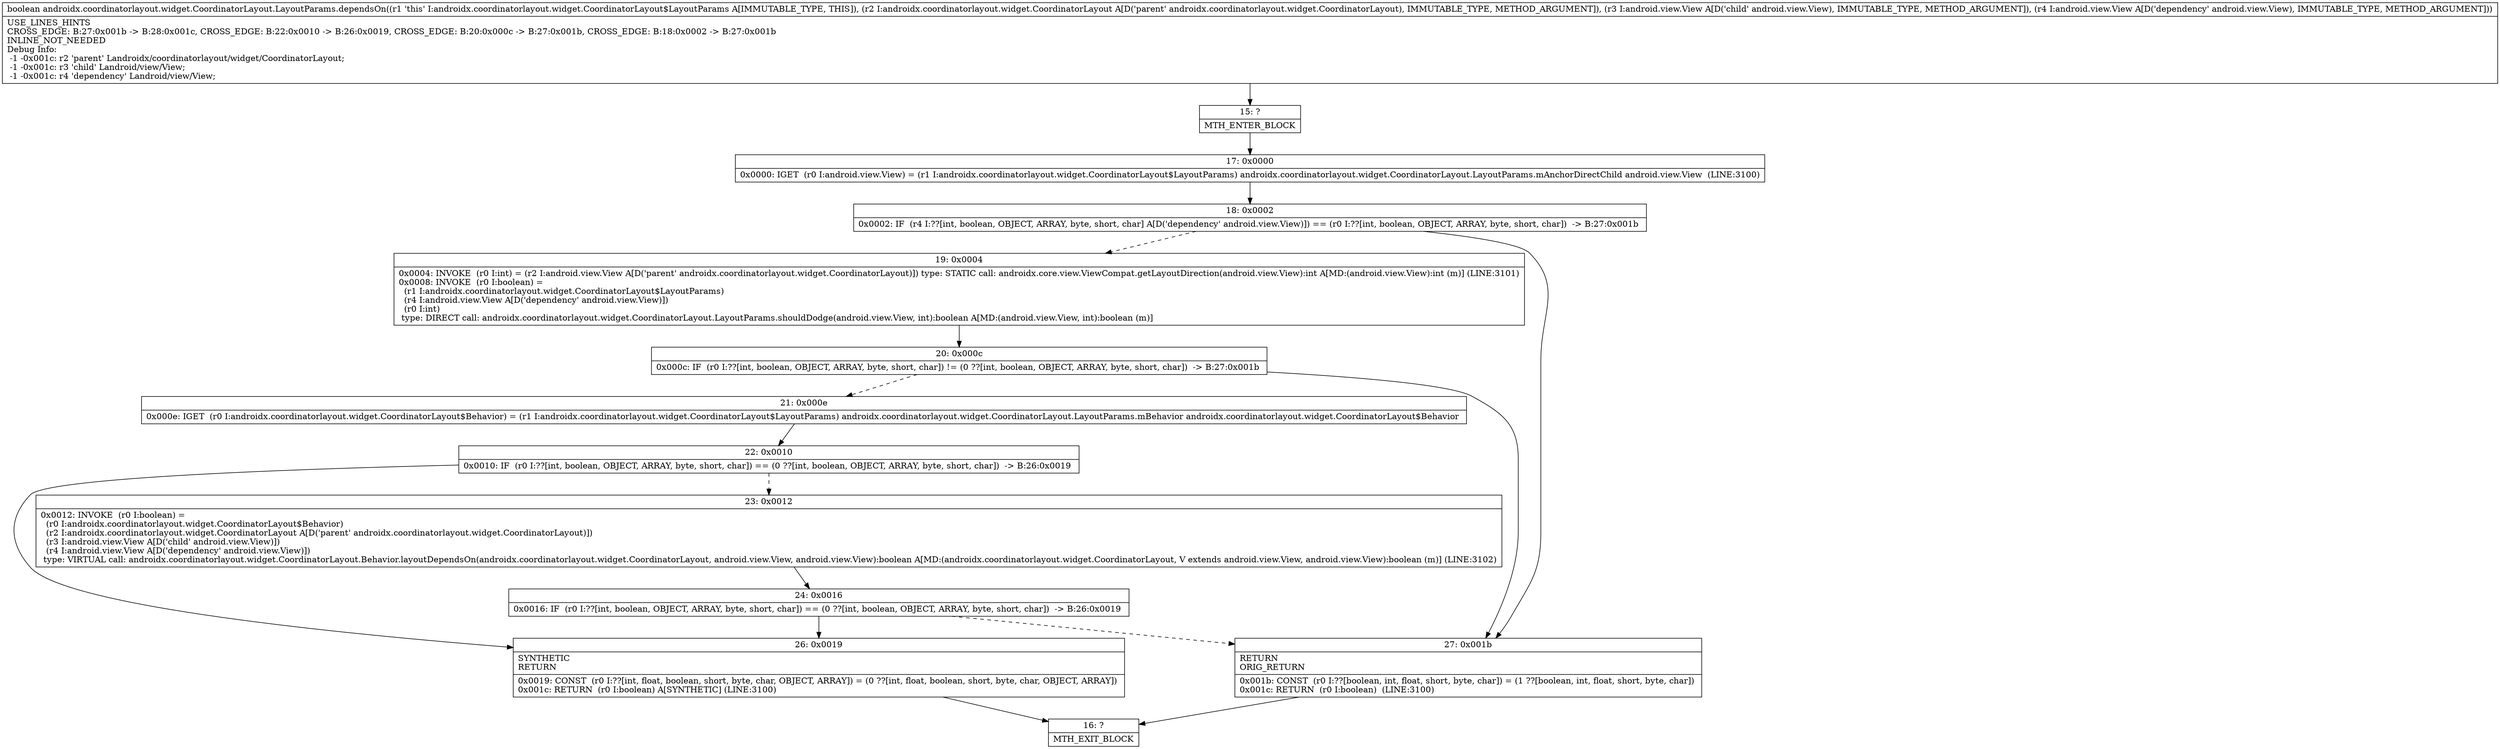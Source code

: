 digraph "CFG forandroidx.coordinatorlayout.widget.CoordinatorLayout.LayoutParams.dependsOn(Landroidx\/coordinatorlayout\/widget\/CoordinatorLayout;Landroid\/view\/View;Landroid\/view\/View;)Z" {
Node_15 [shape=record,label="{15\:\ ?|MTH_ENTER_BLOCK\l}"];
Node_17 [shape=record,label="{17\:\ 0x0000|0x0000: IGET  (r0 I:android.view.View) = (r1 I:androidx.coordinatorlayout.widget.CoordinatorLayout$LayoutParams) androidx.coordinatorlayout.widget.CoordinatorLayout.LayoutParams.mAnchorDirectChild android.view.View  (LINE:3100)\l}"];
Node_18 [shape=record,label="{18\:\ 0x0002|0x0002: IF  (r4 I:??[int, boolean, OBJECT, ARRAY, byte, short, char] A[D('dependency' android.view.View)]) == (r0 I:??[int, boolean, OBJECT, ARRAY, byte, short, char])  \-\> B:27:0x001b \l}"];
Node_19 [shape=record,label="{19\:\ 0x0004|0x0004: INVOKE  (r0 I:int) = (r2 I:android.view.View A[D('parent' androidx.coordinatorlayout.widget.CoordinatorLayout)]) type: STATIC call: androidx.core.view.ViewCompat.getLayoutDirection(android.view.View):int A[MD:(android.view.View):int (m)] (LINE:3101)\l0x0008: INVOKE  (r0 I:boolean) = \l  (r1 I:androidx.coordinatorlayout.widget.CoordinatorLayout$LayoutParams)\l  (r4 I:android.view.View A[D('dependency' android.view.View)])\l  (r0 I:int)\l type: DIRECT call: androidx.coordinatorlayout.widget.CoordinatorLayout.LayoutParams.shouldDodge(android.view.View, int):boolean A[MD:(android.view.View, int):boolean (m)]\l}"];
Node_20 [shape=record,label="{20\:\ 0x000c|0x000c: IF  (r0 I:??[int, boolean, OBJECT, ARRAY, byte, short, char]) != (0 ??[int, boolean, OBJECT, ARRAY, byte, short, char])  \-\> B:27:0x001b \l}"];
Node_21 [shape=record,label="{21\:\ 0x000e|0x000e: IGET  (r0 I:androidx.coordinatorlayout.widget.CoordinatorLayout$Behavior) = (r1 I:androidx.coordinatorlayout.widget.CoordinatorLayout$LayoutParams) androidx.coordinatorlayout.widget.CoordinatorLayout.LayoutParams.mBehavior androidx.coordinatorlayout.widget.CoordinatorLayout$Behavior \l}"];
Node_22 [shape=record,label="{22\:\ 0x0010|0x0010: IF  (r0 I:??[int, boolean, OBJECT, ARRAY, byte, short, char]) == (0 ??[int, boolean, OBJECT, ARRAY, byte, short, char])  \-\> B:26:0x0019 \l}"];
Node_23 [shape=record,label="{23\:\ 0x0012|0x0012: INVOKE  (r0 I:boolean) = \l  (r0 I:androidx.coordinatorlayout.widget.CoordinatorLayout$Behavior)\l  (r2 I:androidx.coordinatorlayout.widget.CoordinatorLayout A[D('parent' androidx.coordinatorlayout.widget.CoordinatorLayout)])\l  (r3 I:android.view.View A[D('child' android.view.View)])\l  (r4 I:android.view.View A[D('dependency' android.view.View)])\l type: VIRTUAL call: androidx.coordinatorlayout.widget.CoordinatorLayout.Behavior.layoutDependsOn(androidx.coordinatorlayout.widget.CoordinatorLayout, android.view.View, android.view.View):boolean A[MD:(androidx.coordinatorlayout.widget.CoordinatorLayout, V extends android.view.View, android.view.View):boolean (m)] (LINE:3102)\l}"];
Node_24 [shape=record,label="{24\:\ 0x0016|0x0016: IF  (r0 I:??[int, boolean, OBJECT, ARRAY, byte, short, char]) == (0 ??[int, boolean, OBJECT, ARRAY, byte, short, char])  \-\> B:26:0x0019 \l}"];
Node_26 [shape=record,label="{26\:\ 0x0019|SYNTHETIC\lRETURN\l|0x0019: CONST  (r0 I:??[int, float, boolean, short, byte, char, OBJECT, ARRAY]) = (0 ??[int, float, boolean, short, byte, char, OBJECT, ARRAY]) \l0x001c: RETURN  (r0 I:boolean) A[SYNTHETIC] (LINE:3100)\l}"];
Node_16 [shape=record,label="{16\:\ ?|MTH_EXIT_BLOCK\l}"];
Node_27 [shape=record,label="{27\:\ 0x001b|RETURN\lORIG_RETURN\l|0x001b: CONST  (r0 I:??[boolean, int, float, short, byte, char]) = (1 ??[boolean, int, float, short, byte, char]) \l0x001c: RETURN  (r0 I:boolean)  (LINE:3100)\l}"];
MethodNode[shape=record,label="{boolean androidx.coordinatorlayout.widget.CoordinatorLayout.LayoutParams.dependsOn((r1 'this' I:androidx.coordinatorlayout.widget.CoordinatorLayout$LayoutParams A[IMMUTABLE_TYPE, THIS]), (r2 I:androidx.coordinatorlayout.widget.CoordinatorLayout A[D('parent' androidx.coordinatorlayout.widget.CoordinatorLayout), IMMUTABLE_TYPE, METHOD_ARGUMENT]), (r3 I:android.view.View A[D('child' android.view.View), IMMUTABLE_TYPE, METHOD_ARGUMENT]), (r4 I:android.view.View A[D('dependency' android.view.View), IMMUTABLE_TYPE, METHOD_ARGUMENT]))  | USE_LINES_HINTS\lCROSS_EDGE: B:27:0x001b \-\> B:28:0x001c, CROSS_EDGE: B:22:0x0010 \-\> B:26:0x0019, CROSS_EDGE: B:20:0x000c \-\> B:27:0x001b, CROSS_EDGE: B:18:0x0002 \-\> B:27:0x001b\lINLINE_NOT_NEEDED\lDebug Info:\l  \-1 \-0x001c: r2 'parent' Landroidx\/coordinatorlayout\/widget\/CoordinatorLayout;\l  \-1 \-0x001c: r3 'child' Landroid\/view\/View;\l  \-1 \-0x001c: r4 'dependency' Landroid\/view\/View;\l}"];
MethodNode -> Node_15;Node_15 -> Node_17;
Node_17 -> Node_18;
Node_18 -> Node_19[style=dashed];
Node_18 -> Node_27;
Node_19 -> Node_20;
Node_20 -> Node_21[style=dashed];
Node_20 -> Node_27;
Node_21 -> Node_22;
Node_22 -> Node_23[style=dashed];
Node_22 -> Node_26;
Node_23 -> Node_24;
Node_24 -> Node_26;
Node_24 -> Node_27[style=dashed];
Node_26 -> Node_16;
Node_27 -> Node_16;
}

